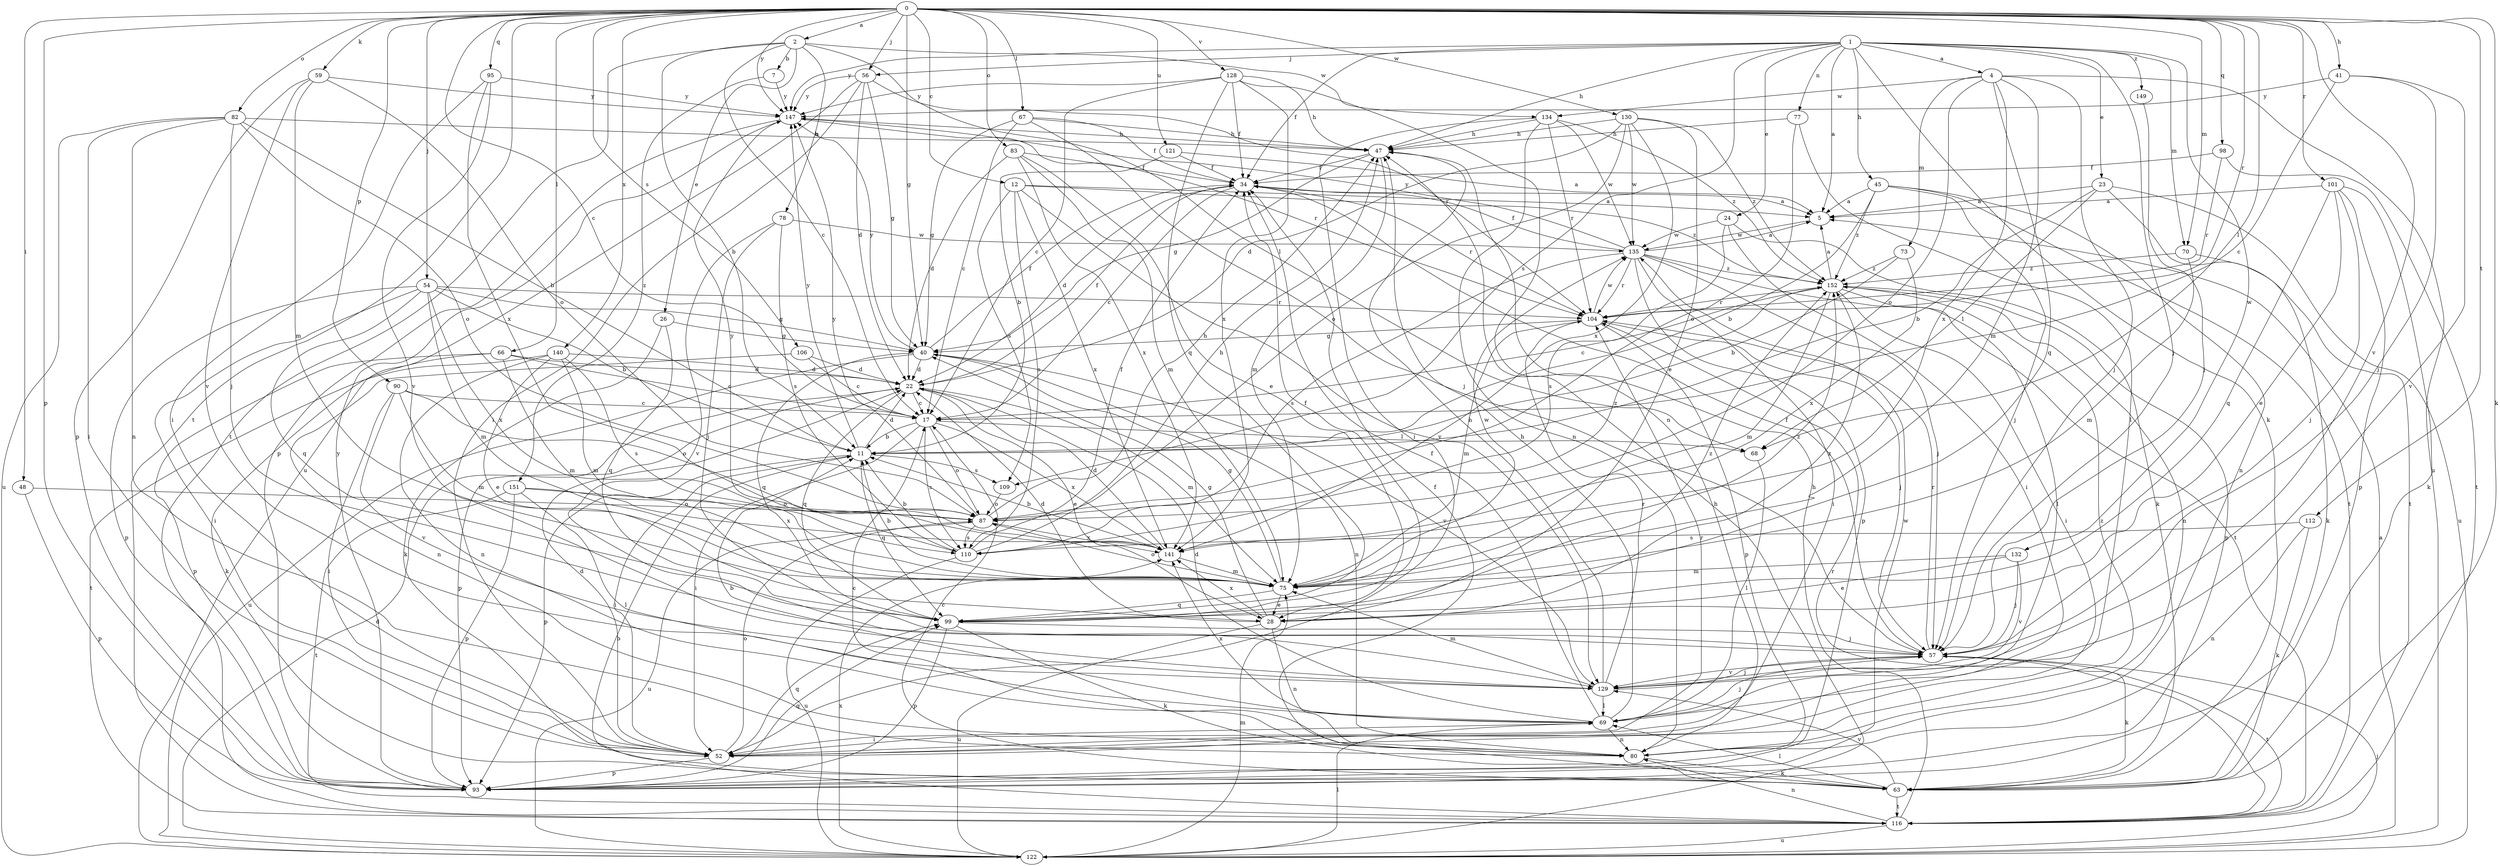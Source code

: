 strict digraph  {
0;
1;
2;
4;
5;
7;
11;
12;
17;
22;
23;
24;
26;
28;
34;
40;
41;
45;
47;
48;
52;
54;
56;
57;
59;
63;
66;
67;
68;
69;
70;
73;
75;
77;
78;
80;
82;
83;
87;
90;
93;
95;
98;
99;
101;
104;
106;
109;
110;
112;
116;
121;
122;
128;
129;
130;
132;
134;
135;
140;
141;
147;
149;
151;
152;
0 -> 2  [label=a];
0 -> 12  [label=c];
0 -> 17  [label=c];
0 -> 40  [label=g];
0 -> 41  [label=h];
0 -> 48  [label=i];
0 -> 54  [label=j];
0 -> 56  [label=j];
0 -> 59  [label=k];
0 -> 63  [label=k];
0 -> 66  [label=l];
0 -> 67  [label=l];
0 -> 68  [label=l];
0 -> 70  [label=m];
0 -> 82  [label=o];
0 -> 83  [label=o];
0 -> 90  [label=p];
0 -> 93  [label=p];
0 -> 95  [label=q];
0 -> 98  [label=q];
0 -> 101  [label=r];
0 -> 104  [label=r];
0 -> 106  [label=s];
0 -> 112  [label=t];
0 -> 116  [label=t];
0 -> 121  [label=u];
0 -> 128  [label=v];
0 -> 129  [label=v];
0 -> 130  [label=w];
0 -> 140  [label=x];
0 -> 147  [label=y];
1 -> 4  [label=a];
1 -> 5  [label=a];
1 -> 23  [label=e];
1 -> 24  [label=e];
1 -> 34  [label=f];
1 -> 45  [label=h];
1 -> 47  [label=h];
1 -> 56  [label=j];
1 -> 57  [label=j];
1 -> 63  [label=k];
1 -> 70  [label=m];
1 -> 77  [label=n];
1 -> 109  [label=s];
1 -> 132  [label=w];
1 -> 147  [label=y];
1 -> 149  [label=z];
2 -> 7  [label=b];
2 -> 11  [label=b];
2 -> 17  [label=c];
2 -> 26  [label=e];
2 -> 68  [label=l];
2 -> 78  [label=n];
2 -> 116  [label=t];
2 -> 134  [label=w];
4 -> 57  [label=j];
4 -> 73  [label=m];
4 -> 75  [label=m];
4 -> 87  [label=o];
4 -> 99  [label=q];
4 -> 122  [label=u];
4 -> 134  [label=w];
4 -> 141  [label=x];
5 -> 135  [label=w];
7 -> 147  [label=y];
7 -> 151  [label=z];
11 -> 22  [label=d];
11 -> 52  [label=i];
11 -> 93  [label=p];
11 -> 99  [label=q];
11 -> 109  [label=s];
11 -> 147  [label=y];
12 -> 5  [label=a];
12 -> 109  [label=s];
12 -> 110  [label=s];
12 -> 129  [label=v];
12 -> 141  [label=x];
12 -> 152  [label=z];
17 -> 11  [label=b];
17 -> 52  [label=i];
17 -> 68  [label=l];
17 -> 87  [label=o];
17 -> 110  [label=s];
17 -> 141  [label=x];
22 -> 17  [label=c];
22 -> 28  [label=e];
22 -> 34  [label=f];
22 -> 75  [label=m];
22 -> 93  [label=p];
22 -> 99  [label=q];
23 -> 5  [label=a];
23 -> 11  [label=b];
23 -> 68  [label=l];
23 -> 116  [label=t];
23 -> 122  [label=u];
24 -> 52  [label=i];
24 -> 63  [label=k];
24 -> 110  [label=s];
24 -> 135  [label=w];
26 -> 40  [label=g];
26 -> 63  [label=k];
26 -> 99  [label=q];
28 -> 22  [label=d];
28 -> 40  [label=g];
28 -> 80  [label=n];
28 -> 122  [label=u];
28 -> 141  [label=x];
28 -> 152  [label=z];
34 -> 5  [label=a];
34 -> 17  [label=c];
34 -> 22  [label=d];
34 -> 104  [label=r];
40 -> 22  [label=d];
40 -> 34  [label=f];
40 -> 80  [label=n];
40 -> 99  [label=q];
40 -> 122  [label=u];
40 -> 129  [label=v];
40 -> 147  [label=y];
41 -> 17  [label=c];
41 -> 57  [label=j];
41 -> 129  [label=v];
41 -> 147  [label=y];
45 -> 5  [label=a];
45 -> 11  [label=b];
45 -> 57  [label=j];
45 -> 80  [label=n];
45 -> 116  [label=t];
45 -> 152  [label=z];
47 -> 34  [label=f];
47 -> 40  [label=g];
47 -> 75  [label=m];
48 -> 87  [label=o];
48 -> 93  [label=p];
52 -> 22  [label=d];
52 -> 87  [label=o];
52 -> 93  [label=p];
52 -> 99  [label=q];
52 -> 104  [label=r];
52 -> 152  [label=z];
54 -> 11  [label=b];
54 -> 40  [label=g];
54 -> 52  [label=i];
54 -> 75  [label=m];
54 -> 93  [label=p];
54 -> 99  [label=q];
54 -> 104  [label=r];
54 -> 141  [label=x];
56 -> 22  [label=d];
56 -> 40  [label=g];
56 -> 52  [label=i];
56 -> 104  [label=r];
56 -> 122  [label=u];
56 -> 147  [label=y];
57 -> 34  [label=f];
57 -> 63  [label=k];
57 -> 104  [label=r];
57 -> 116  [label=t];
57 -> 129  [label=v];
59 -> 75  [label=m];
59 -> 87  [label=o];
59 -> 93  [label=p];
59 -> 129  [label=v];
59 -> 147  [label=y];
63 -> 17  [label=c];
63 -> 34  [label=f];
63 -> 69  [label=l];
63 -> 116  [label=t];
63 -> 129  [label=v];
66 -> 17  [label=c];
66 -> 22  [label=d];
66 -> 63  [label=k];
66 -> 75  [label=m];
66 -> 93  [label=p];
67 -> 17  [label=c];
67 -> 34  [label=f];
67 -> 40  [label=g];
67 -> 47  [label=h];
67 -> 57  [label=j];
68 -> 69  [label=l];
69 -> 11  [label=b];
69 -> 22  [label=d];
69 -> 34  [label=f];
69 -> 47  [label=h];
69 -> 52  [label=i];
69 -> 57  [label=j];
69 -> 80  [label=n];
69 -> 141  [label=x];
70 -> 63  [label=k];
70 -> 75  [label=m];
70 -> 152  [label=z];
73 -> 11  [label=b];
73 -> 141  [label=x];
73 -> 152  [label=z];
75 -> 11  [label=b];
75 -> 28  [label=e];
75 -> 40  [label=g];
75 -> 87  [label=o];
75 -> 99  [label=q];
75 -> 135  [label=w];
75 -> 152  [label=z];
77 -> 47  [label=h];
77 -> 69  [label=l];
77 -> 87  [label=o];
78 -> 57  [label=j];
78 -> 110  [label=s];
78 -> 129  [label=v];
78 -> 135  [label=w];
80 -> 17  [label=c];
80 -> 63  [label=k];
82 -> 11  [label=b];
82 -> 47  [label=h];
82 -> 52  [label=i];
82 -> 57  [label=j];
82 -> 80  [label=n];
82 -> 87  [label=o];
82 -> 122  [label=u];
83 -> 22  [label=d];
83 -> 28  [label=e];
83 -> 34  [label=f];
83 -> 75  [label=m];
83 -> 141  [label=x];
87 -> 47  [label=h];
87 -> 110  [label=s];
87 -> 122  [label=u];
87 -> 141  [label=x];
87 -> 147  [label=y];
87 -> 152  [label=z];
90 -> 17  [label=c];
90 -> 52  [label=i];
90 -> 75  [label=m];
90 -> 87  [label=o];
90 -> 129  [label=v];
93 -> 99  [label=q];
93 -> 135  [label=w];
93 -> 147  [label=y];
95 -> 52  [label=i];
95 -> 129  [label=v];
95 -> 141  [label=x];
95 -> 147  [label=y];
98 -> 34  [label=f];
98 -> 104  [label=r];
98 -> 116  [label=t];
99 -> 34  [label=f];
99 -> 57  [label=j];
99 -> 63  [label=k];
99 -> 93  [label=p];
99 -> 152  [label=z];
101 -> 5  [label=a];
101 -> 28  [label=e];
101 -> 57  [label=j];
101 -> 63  [label=k];
101 -> 93  [label=p];
101 -> 99  [label=q];
104 -> 40  [label=g];
104 -> 57  [label=j];
104 -> 75  [label=m];
104 -> 93  [label=p];
104 -> 135  [label=w];
106 -> 17  [label=c];
106 -> 22  [label=d];
106 -> 80  [label=n];
109 -> 87  [label=o];
110 -> 11  [label=b];
110 -> 34  [label=f];
110 -> 47  [label=h];
110 -> 122  [label=u];
110 -> 147  [label=y];
112 -> 63  [label=k];
112 -> 80  [label=n];
112 -> 110  [label=s];
116 -> 11  [label=b];
116 -> 47  [label=h];
116 -> 80  [label=n];
116 -> 104  [label=r];
116 -> 122  [label=u];
121 -> 5  [label=a];
121 -> 11  [label=b];
121 -> 34  [label=f];
122 -> 5  [label=a];
122 -> 22  [label=d];
122 -> 47  [label=h];
122 -> 57  [label=j];
122 -> 69  [label=l];
122 -> 75  [label=m];
122 -> 141  [label=x];
128 -> 17  [label=c];
128 -> 34  [label=f];
128 -> 47  [label=h];
128 -> 80  [label=n];
128 -> 99  [label=q];
128 -> 141  [label=x];
128 -> 147  [label=y];
129 -> 47  [label=h];
129 -> 57  [label=j];
129 -> 69  [label=l];
129 -> 75  [label=m];
129 -> 104  [label=r];
130 -> 22  [label=d];
130 -> 28  [label=e];
130 -> 47  [label=h];
130 -> 87  [label=o];
130 -> 135  [label=w];
130 -> 141  [label=x];
130 -> 152  [label=z];
132 -> 28  [label=e];
132 -> 57  [label=j];
132 -> 75  [label=m];
132 -> 129  [label=v];
134 -> 47  [label=h];
134 -> 52  [label=i];
134 -> 80  [label=n];
134 -> 104  [label=r];
134 -> 135  [label=w];
134 -> 152  [label=z];
135 -> 5  [label=a];
135 -> 34  [label=f];
135 -> 52  [label=i];
135 -> 57  [label=j];
135 -> 93  [label=p];
135 -> 104  [label=r];
135 -> 110  [label=s];
135 -> 116  [label=t];
135 -> 147  [label=y];
135 -> 152  [label=z];
140 -> 22  [label=d];
140 -> 28  [label=e];
140 -> 75  [label=m];
140 -> 80  [label=n];
140 -> 110  [label=s];
140 -> 116  [label=t];
141 -> 11  [label=b];
141 -> 22  [label=d];
141 -> 75  [label=m];
147 -> 47  [label=h];
147 -> 93  [label=p];
147 -> 104  [label=r];
149 -> 57  [label=j];
151 -> 69  [label=l];
151 -> 87  [label=o];
151 -> 93  [label=p];
151 -> 116  [label=t];
151 -> 141  [label=x];
152 -> 5  [label=a];
152 -> 17  [label=c];
152 -> 52  [label=i];
152 -> 69  [label=l];
152 -> 75  [label=m];
152 -> 80  [label=n];
152 -> 93  [label=p];
152 -> 104  [label=r];
}
